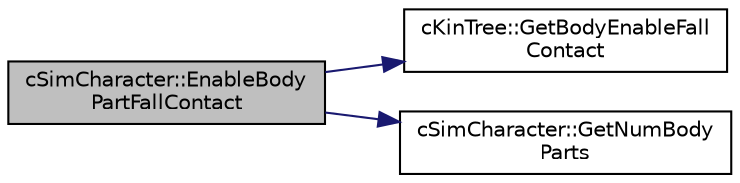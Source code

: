 digraph "cSimCharacter::EnableBodyPartFallContact"
{
 // LATEX_PDF_SIZE
  edge [fontname="Helvetica",fontsize="10",labelfontname="Helvetica",labelfontsize="10"];
  node [fontname="Helvetica",fontsize="10",shape=record];
  rankdir="LR";
  Node1 [label="cSimCharacter::EnableBody\lPartFallContact",height=0.2,width=0.4,color="black", fillcolor="grey75", style="filled", fontcolor="black",tooltip=" "];
  Node1 -> Node2 [color="midnightblue",fontsize="10",style="solid",fontname="Helvetica"];
  Node2 [label="cKinTree::GetBodyEnableFall\lContact",height=0.2,width=0.4,color="black", fillcolor="white", style="filled",URL="$classc_kin_tree.html#a46c8637c653b8b10d8177848949bda26",tooltip=" "];
  Node1 -> Node3 [color="midnightblue",fontsize="10",style="solid",fontname="Helvetica"];
  Node3 [label="cSimCharacter::GetNumBody\lParts",height=0.2,width=0.4,color="black", fillcolor="white", style="filled",URL="$classc_sim_character.html#aa89bcdac2f31c2cad0cfb8a697d80330",tooltip=" "];
}
